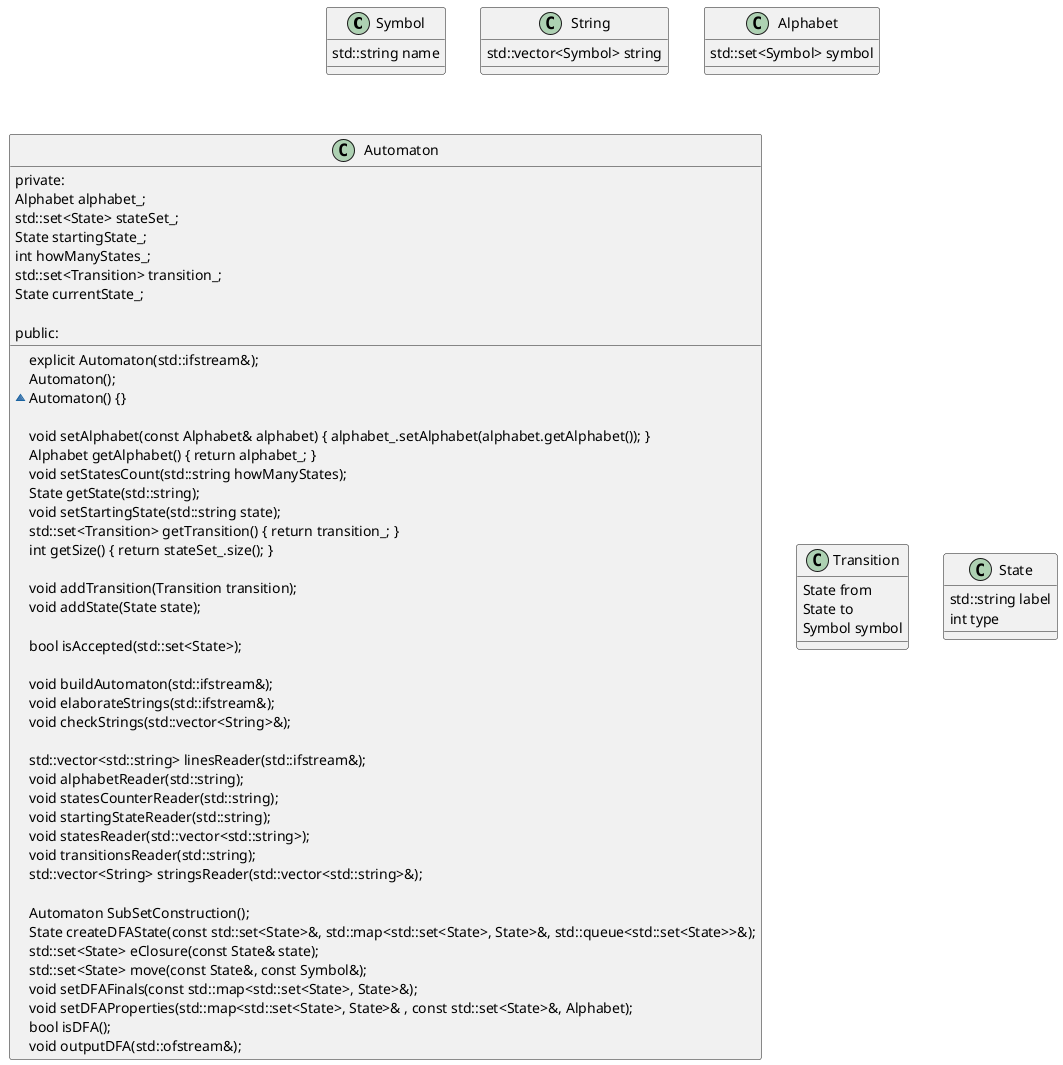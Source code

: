 @startuml
    class Symbol  {
        std::string name
    }

    class String {
        std::vector<Symbol> string
    } 

    class Alphabet {
        std::set<Symbol> symbol
    }

    class Automaton {
 private:
    Alphabet alphabet_;
    std::set<State> stateSet_;
    State startingState_;
    int howManyStates_;
    std::set<Transition> transition_;
    State currentState_;

 public:
    explicit Automaton(std::ifstream&);
    Automaton();
    ~Automaton() {}

    void setAlphabet(const Alphabet& alphabet) { alphabet_.setAlphabet(alphabet.getAlphabet()); }
    Alphabet getAlphabet() { return alphabet_; }
    void setStatesCount(std::string howManyStates);
    State getState(std::string);
    void setStartingState(std::string state);
    std::set<Transition> getTransition() { return transition_; }
    int getSize() { return stateSet_.size(); }

    void addTransition(Transition transition);
    void addState(State state);

    bool isAccepted(std::set<State>);

    void buildAutomaton(std::ifstream&);
    void elaborateStrings(std::ifstream&);
    void checkStrings(std::vector<String>&);

    std::vector<std::string> linesReader(std::ifstream&);
    void alphabetReader(std::string);
    void statesCounterReader(std::string);
    void startingStateReader(std::string);
    void statesReader(std::vector<std::string>);
    void transitionsReader(std::string);
    std::vector<String> stringsReader(std::vector<std::string>&);

    Automaton SubSetConstruction();
    State createDFAState(const std::set<State>&, std::map<std::set<State>, State>&, std::queue<std::set<State>>&);
    std::set<State> eClosure(const State& state);
    std::set<State> move(const State&, const Symbol&);
    void setDFAFinals(const std::map<std::set<State>, State>&);
    void setDFAProperties(std::map<std::set<State>, State>& , const std::set<State>&, Alphabet);
    bool isDFA(); 
    void outputDFA(std::ofstream&);
}

    class Transition {
        State from
        State to
        Symbol symbol


    }

    class State {
        std::string label
        int type
    }





@enduml